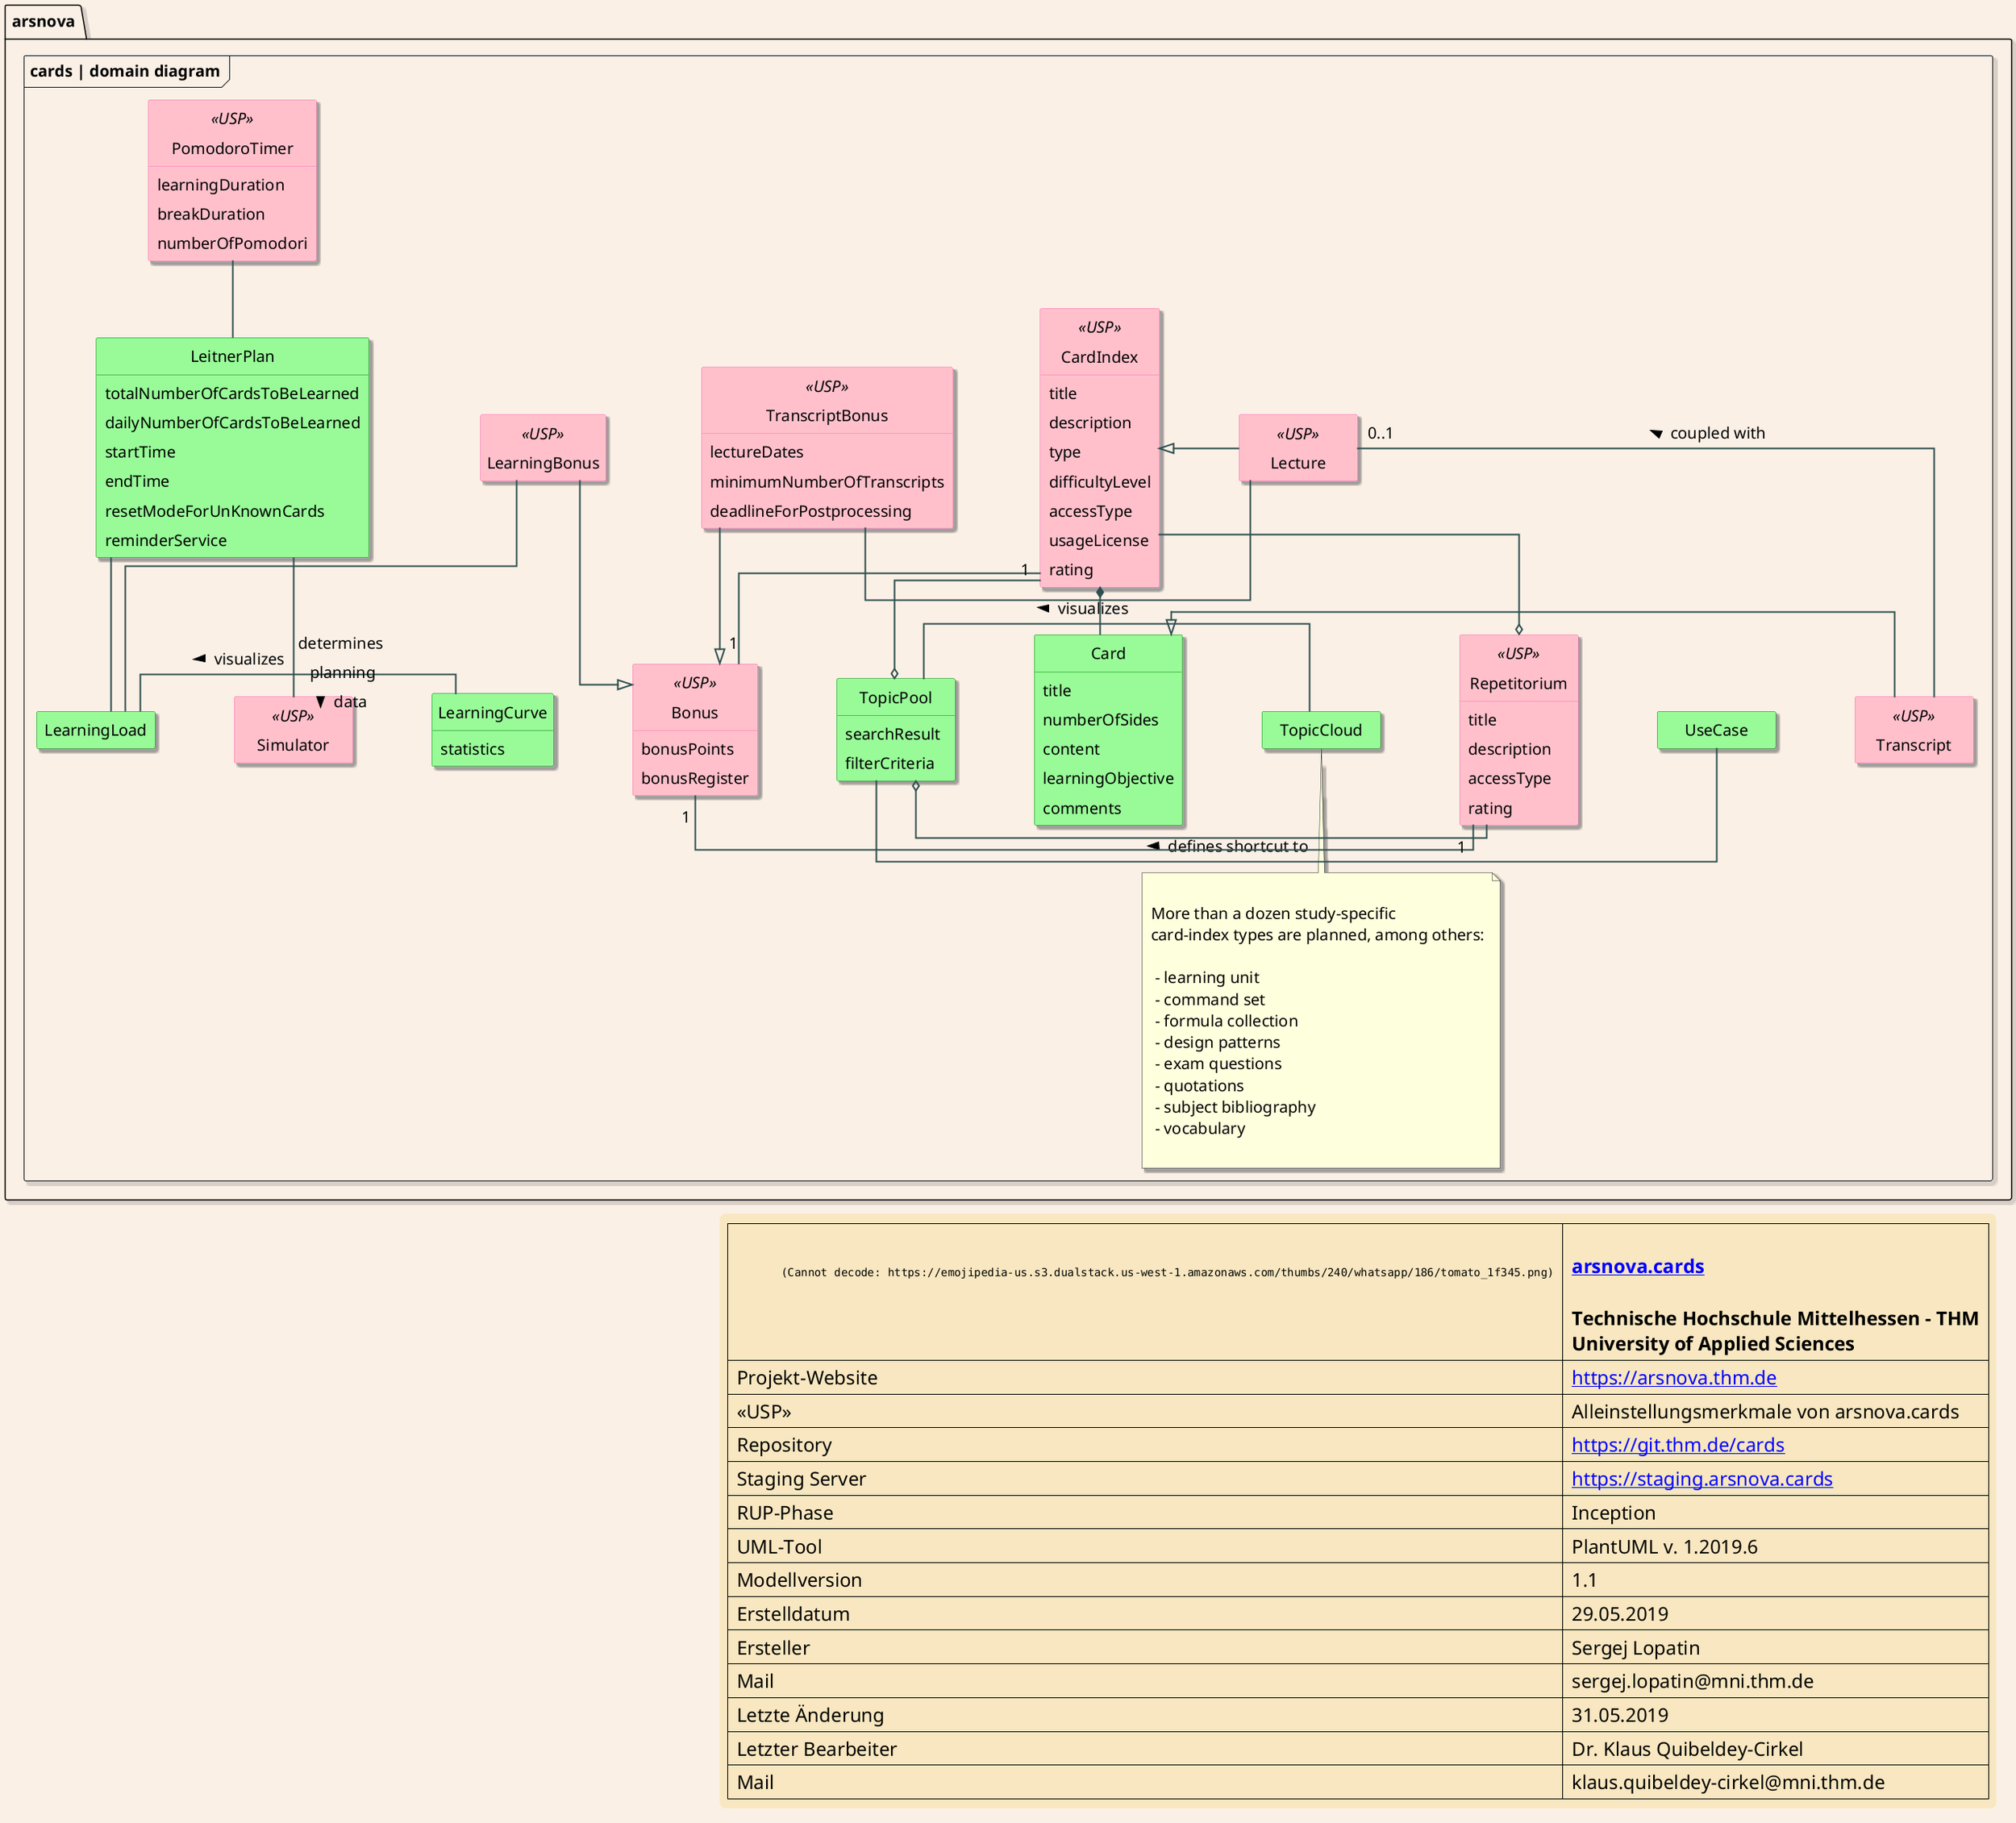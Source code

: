 @startuml

skinparam class {
	BackgroundColor palegreen
	BorderColor Green
	ArrowColor black
	FontSize 28
	BackgroundColor<<USP>> Pink
    BorderColor<<USP>> HotPink
}

skinparam backgroundColor Linen
skinparam linetype ortho
skinparam shadowing true
skinparam minClassWidth 150
skinparam LegendBackgroundColor Strategy
skinparam LegendBorderThickness 0
skinparam LegendFontSize 24
skinparam defaultFontSize 20
skinparam Padding 5
skinparam Nodesep 100
skinparam ArrowThickness 2
skinparam ArrowColor DarkSlateGray


hide methods
hide empty members
hide circle

package "arsnova.cards | domain diagram" <<Frame>>{

class CardIndex <<USP>> {
	title
	description
	type
	difficultyLevel
	accessType
	usageLicense
	rating
}

together {
    class Transcript
    class Lecture <<USP>>
}

class Card {
	title
	numberOfSides
	content
	learningObjective
	comments
}
class TopicPool {
    searchResult
    filterCriteria
}
class Repetitorium <<USP>> {
    title
    description
    accessType
    rating
 }

together {
    class LearningLoad
    class LeitnerPlan {
        totalNumberOfCardsToBeLearned
        dailyNumberOfCardsToBeLearned
        startTime
        endTime
        resetModeForUnKnownCards
        reminderService
    }
    class Simulator <<USP>>
    class PomodoroTimer <<USP>> {
        learningDuration
        breakDuration
        numberOfPomodori
    }
    class LearningCurve {
        statistics
    }
    class Bonus <<USP>> {
        bonusPoints
        bonusRegister
    }
    class LearningBonus  <<USP>>
    class Transcript  <<USP>>
    class TranscriptBonus  <<USP>> {
        lectureDates
        minimumNumberOfTranscripts
        deadlineForPostprocessing
    }
}

UseCase -left- TopicPool :defines shortcut to >
TopicCloud -right- TopicPool :visualizes >
TopicPool o-right- Repetitorium
Repetitorium o-left- CardIndex
Card  -left-* CardIndex
note bottom: \nMore than a dozen study-specific \ncard-index types are planned, among others:\n\n - learning unit\n - command set \n - formula collection\n - design patterns\n - exam questions\n - quotations\n - subject bibliography\n - vocabulary\n
CardIndex -down-o TopicPool

Transcript -right-|> Card
Transcript -up- "0..1"Lecture :coupled with >
LearningCurve -left- LearningLoad :visualizes >
LearningLoad -up- LeitnerPlan
LeitnerPlan -up- PomodoroTimer
Simulator -up- LeitnerPlan :determines \n planning \n data >
LearningLoad -up- LearningBonus
LearningBonus -right-|> Bonus
TranscriptBonus -down-|> Bonus
CardIndex "1"-right- "1" Bonus
Repetitorium "1" -right- "1" Bonus
Lecture -left- TranscriptBonus
Lecture -left-|> CardIndex

}

legend right
  |= \n          <img:https://emojipedia-us.s3.dualstack.us-west-1.amazonaws.com/thumbs/240/whatsapp/186/tomato_1f345.png> |= \n [[https://arsnova.cards arsnova.cards]] \n\n Technische Hochschule Mittelhessen – THM \n University of Applied Sciences |
  | Projekt-Website | [[https://arsnova.thm.de]] |
  | «USP» | Alleinstellungsmerkmale von arsnova.cards |
  | Repository | [[https://git.thm.de/cards]] |
  | Staging Server | [[https://staging.arsnova.cards]] |
  | RUP-Phase| Inception|
  | UML-Tool| PlantUML v. 1.2019.6|
  | Modellversion| 1.1 |
  | Erstelldatum| 29.05.2019 |
  | Ersteller| Sergej Lopatin|
  | Mail| sergej.lopatin@mni.thm.de |
  | Letzte Änderung| 31.05.2019 |
  | Letzter Bearbeiter| Dr. Klaus Quibeldey-Cirkel |
  | Mail| klaus.quibeldey-cirkel@mni.thm.de |
end legend

@enduml
